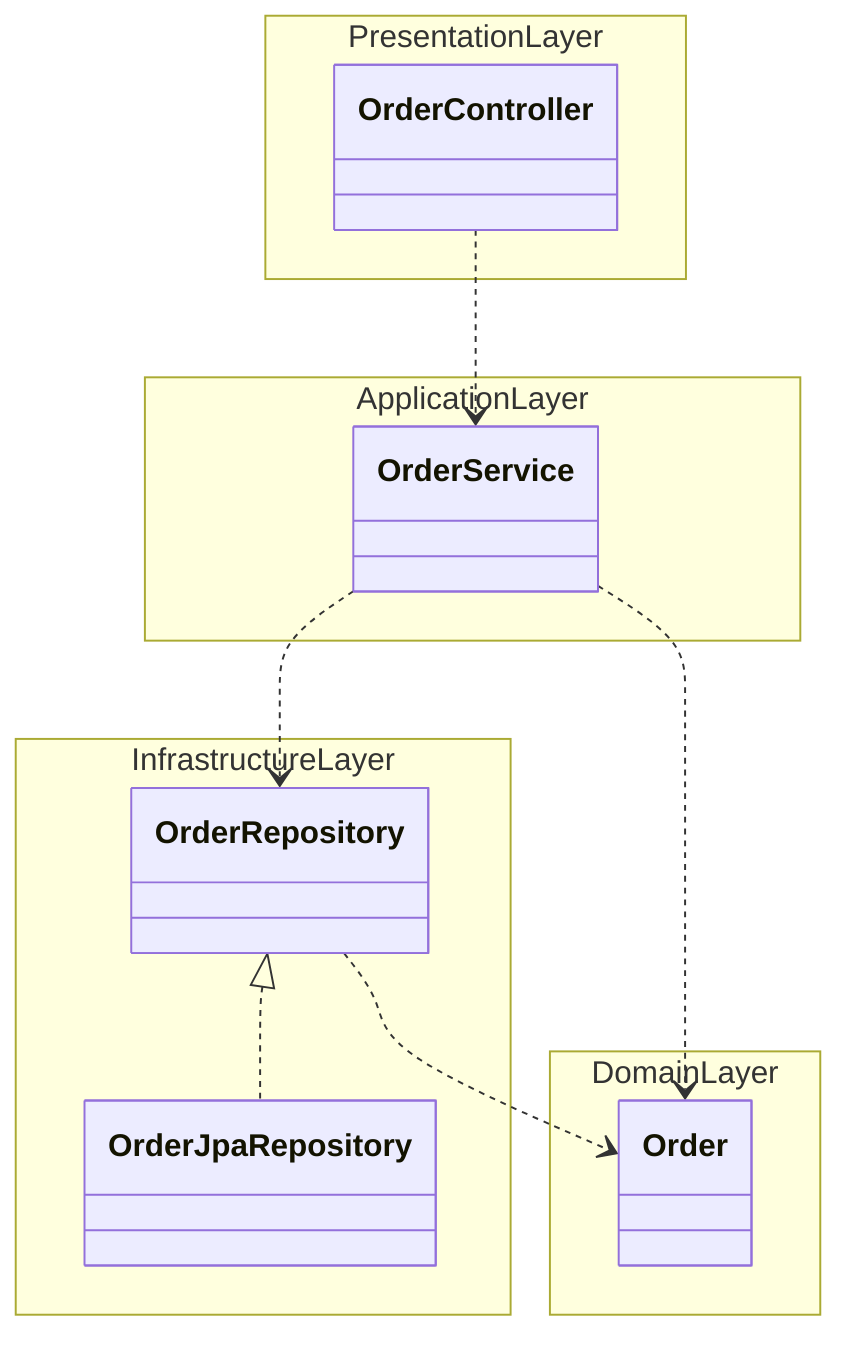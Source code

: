 classDiagram
    direction TB

    namespace PresentationLayer {
        class OrderController
    }

    namespace ApplicationLayer {
        class OrderService
    }

    namespace DomainLayer {
        class Order
    }

    namespace InfrastructureLayer {
        class OrderRepository
        class OrderJpaRepository
    }

    OrderController ..> OrderService
    OrderService ..> Order
    OrderService ..> OrderRepository
    OrderRepository ..> Order
    OrderRepository <|.. OrderJpaRepository